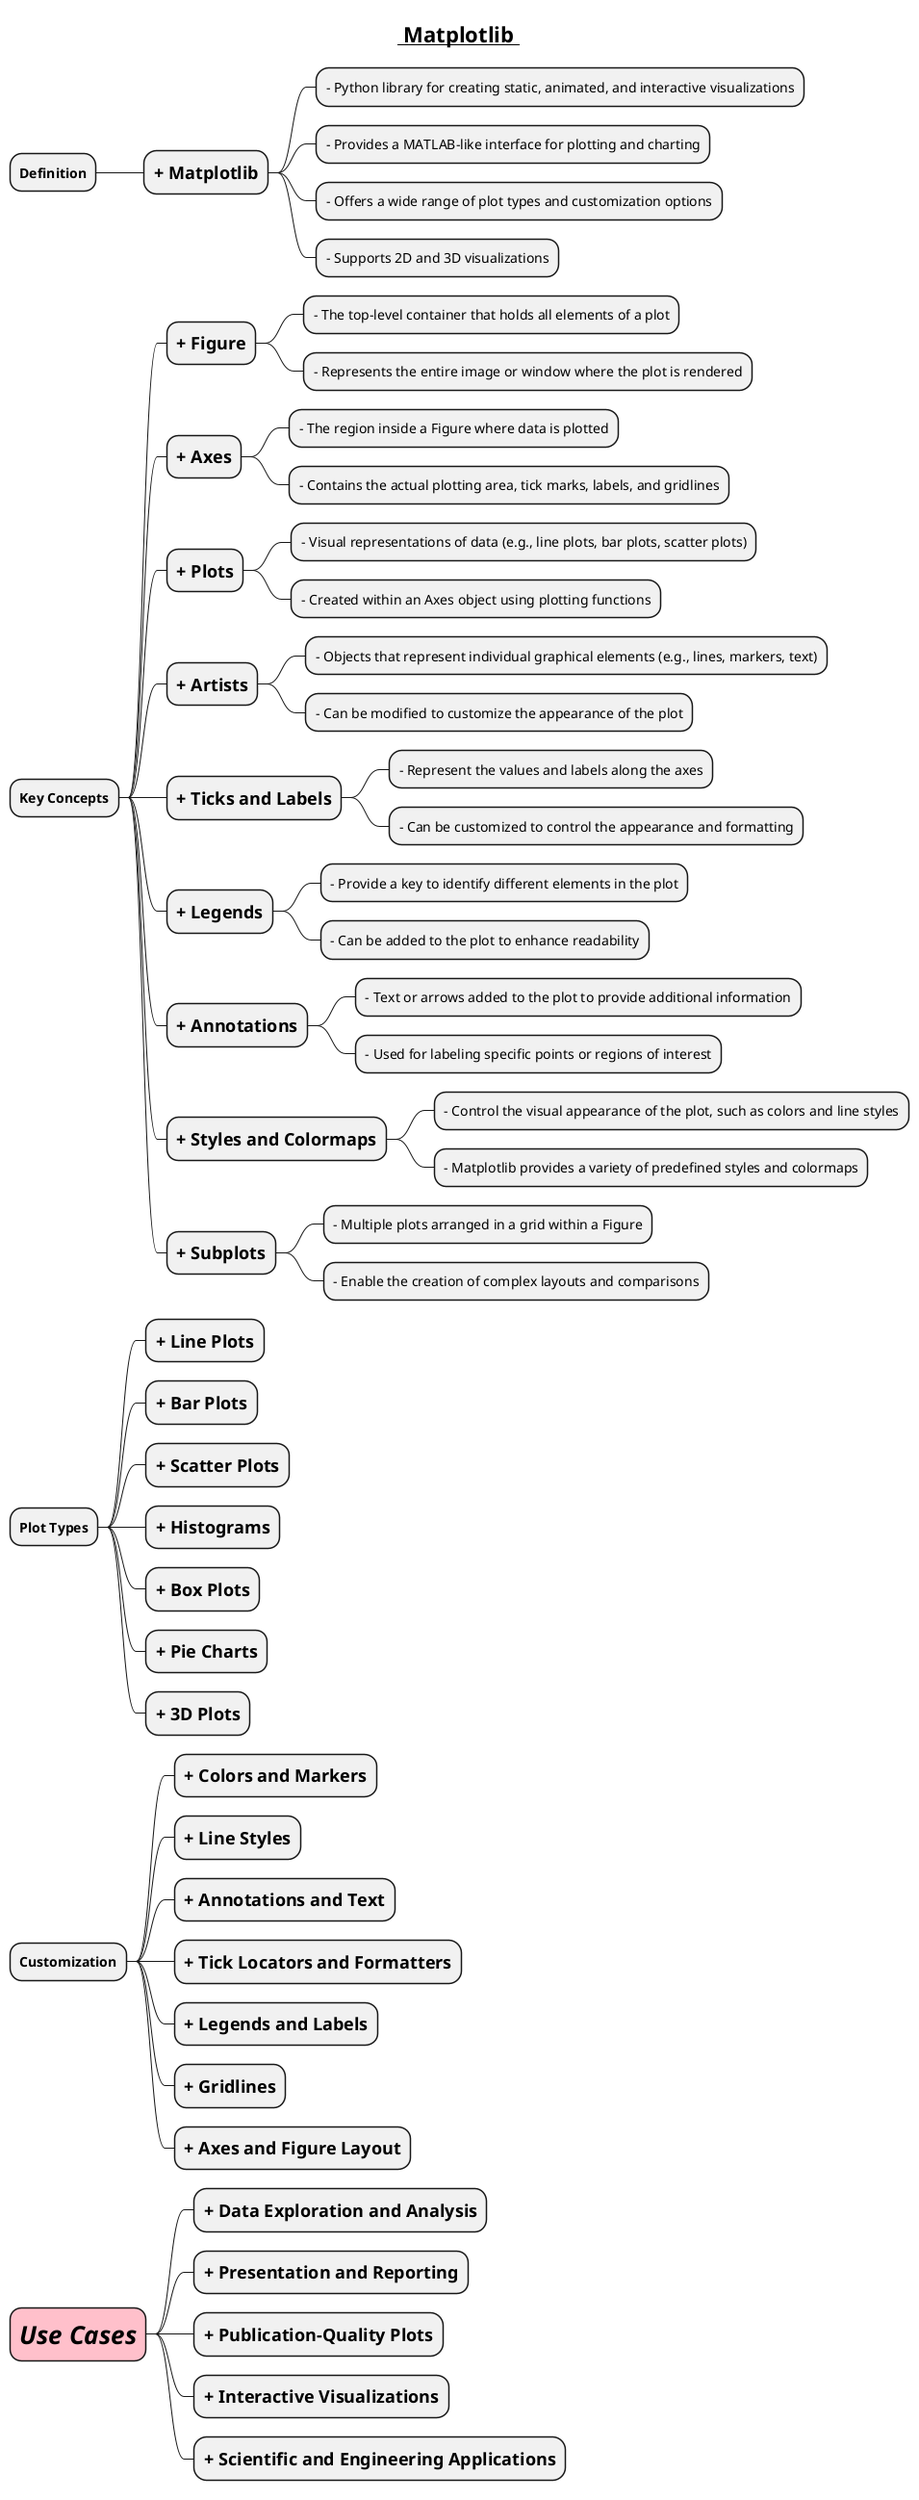 @startmindmap

title =__ Matplotlib __

* **Definition**
** =+ Matplotlib
*** - Python library for creating static, animated, and interactive visualizations
*** - Provides a MATLAB-like interface for plotting and charting
*** - Offers a wide range of plot types and customization options
*** - Supports 2D and 3D visualizations

* **Key Concepts**
** =+ Figure
*** - The top-level container that holds all elements of a plot
*** - Represents the entire image or window where the plot is rendered
** =+ Axes
*** - The region inside a Figure where data is plotted
*** - Contains the actual plotting area, tick marks, labels, and gridlines
** =+ Plots
*** - Visual representations of data (e.g., line plots, bar plots, scatter plots)
*** - Created within an Axes object using plotting functions
** =+ Artists
*** - Objects that represent individual graphical elements (e.g., lines, markers, text)
*** - Can be modified to customize the appearance of the plot
** =+ Ticks and Labels
*** - Represent the values and labels along the axes
*** - Can be customized to control the appearance and formatting
** =+ Legends
*** - Provide a key to identify different elements in the plot
*** - Can be added to the plot to enhance readability
** =+ Annotations
*** - Text or arrows added to the plot to provide additional information
*** - Used for labeling specific points or regions of interest
** =+ Styles and Colormaps
*** - Control the visual appearance of the plot, such as colors and line styles
*** - Matplotlib provides a variety of predefined styles and colormaps
** =+ Subplots
*** - Multiple plots arranged in a grid within a Figure
*** - Enable the creation of complex layouts and comparisons

* **Plot Types**
** =+ Line Plots
** =+ Bar Plots
** =+ Scatter Plots
** =+ Histograms
** =+ Box Plots
** =+ Pie Charts
** =+ 3D Plots

* **Customization**
** =+ Colors and Markers
** =+ Line Styles
** =+ Annotations and Text
** =+ Tick Locators and Formatters
** =+ Legends and Labels
** =+ Gridlines
** =+ Axes and Figure Layout

*[#pink] =//**Use Cases**//
** =+ Data Exploration and Analysis
** =+ Presentation and Reporting
** =+ Publication-Quality Plots
** =+ Interactive Visualizations
** =+ Scientific and Engineering Applications

@endmindmap

